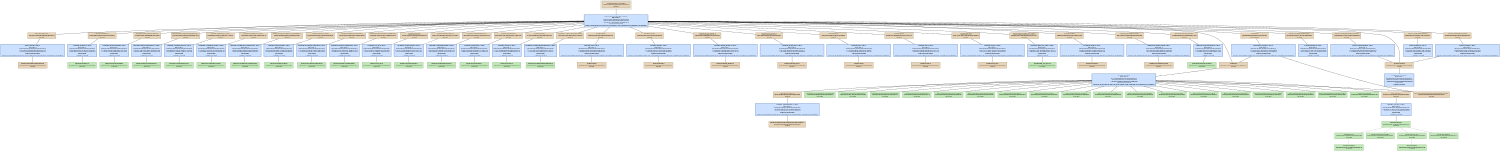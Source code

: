 digraph KerberosFramework {
   size = "10.000000,8.500000";
   concentrate = false;

   node [ shape = box, style = filled, color = "0.3 0.5 0.6", fillcolor = "0.3 0.2 0.9", fontname = "Monaco", fontsize = "9" ];
   n00001 [ label = "Default/Kerberos.framework\n2a7df5f7f71a405ae4d27d62a5b72b79\nMissing", color = "0.1 0.5 0.5", fillcolor = "0.1 0.2 0.9", peripheries = 3 ];
   n00002 [ label = "Resources/Info.plist\n24975ec3475da4fb3d02e80ad37fe31e\nMissing", color = "0.1 0.5 0.5", fillcolor = "0.1 0.2 0.9" ];
   n00003 [ label = "KerberosFramework.build/Info.plist\n00000000000000000000000000000000\nMissing", color = "0.1 0.5 0.5", fillcolor = "0.1 0.2 0.9" ];
   n00004 [ label = "Headers/Kerberos.h\n05e550b8eccbcb73ca6f754149200427\nMissing", color = "0.1 0.5 0.5", fillcolor = "0.1 0.2 0.9" ];
   n00005 [ label = "Kerberos/Kerberos.h\n0000000043975cdb00000000000006de\nUpToDate" ];
   n00006 [ label = "PrivateHeaders/KerberosDebug.h\n51adacc32e401e8bdfd0ff6726158fc6\nMissing", color = "0.1 0.5 0.5", fillcolor = "0.1 0.2 0.9" ];
   n00007 [ label = "Kerberos/KerberosDebug.h\n0000000043975cde0000000000000f40\nUpToDate" ];
   n00008 [ label = "PrivateHeaders/KerberosPreferences.h\nc4d73d17dec39c8586627b9e05ea135d\nMissing", color = "0.1 0.5 0.5", fillcolor = "0.1 0.2 0.9" ];
   n00009 [ label = "Kerberos/KerberosPreferences.h\n0000000043975cdf0000000000001284\nUpToDate" ];
   n00010 [ label = "Headers/CredentialsCache.h\n6c0a8f9685cc87b09138a45e111d6541\nMissing", color = "0.1 0.5 0.5", fillcolor = "0.1 0.2 0.9" ];
   n00011 [ label = "Kerberos/CredentialsCache.h\n0000000043975cdb0000000000004673\nUpToDate" ];
   n00012 [ label = "Headers/CredentialsCache2.h\n775084f4f27cb7ec47b4123eb7a64143\nMissing", color = "0.1 0.5 0.5", fillcolor = "0.1 0.2 0.9" ];
   n00013 [ label = "Kerberos/CredentialsCache2.h\n0000000043975cdb00000000000019c7\nUpToDate" ];
   n00014 [ label = "PrivateHeaders/CredentialsCacheInternal.h\nbab6243ade76f0b8b41480f0628345bf\nMissing", color = "0.1 0.5 0.5", fillcolor = "0.1 0.2 0.9" ];
   n00015 [ label = "Kerberos/CredentialsCacheInternal.h\n0000000043975cdb0000000000000868\nUpToDate" ];
   n00016 [ label = "Headers/KerberosLogin.h\n647fa3a606056b697706eb878a34d826\nMissing", color = "0.1 0.5 0.5", fillcolor = "0.1 0.2 0.9" ];
   n00017 [ label = "Kerberos/KerberosLogin.h\n0000000043975cde0000000000004660\nUpToDate" ];
   n00018 [ label = "Headers/KLPrincipalTranslation.h\n1355b230fe1edcd82c9a5cd9a8c9002b\nMissing", color = "0.1 0.5 0.5", fillcolor = "0.1 0.2 0.9" ];
   n00019 [ label = "Kerberos/KLPrincipalTranslation.h\n0000000043975cde0000000000000c6b\nUpToDate" ];
   n00020 [ label = "PrivateHeaders/KerberosLoginPrivate.h\naa6da98199273ac46871df8da27c0c26\nMissing", color = "0.1 0.5 0.5", fillcolor = "0.1 0.2 0.9" ];
   n00021 [ label = "Kerberos/KerberosLoginPrivate.h\n0000000043975cde00000000000015ce\nUpToDate" ];
   n00022 [ label = "Headers/com_err.h\nc007659c8c05c638440e27ff5cd695cb\nMissing", color = "0.1 0.5 0.5", fillcolor = "0.1 0.2 0.9" ];
   n00023 [ label = "Kerberos/com_err.h\n0000000043975cde0000000000000d3d\nUpToDate" ];
   n00024 [ label = "Headers/KClientCompat.h\n667817ce240a5df42355cd81536777b2\nMissing", color = "0.1 0.5 0.5", fillcolor = "0.1 0.2 0.9" ];
   n00025 [ label = "Kerberos/KClientCompat.h\n0000000043975cdb0000000000001a25\nUpToDate" ];
   n00026 [ label = "Headers/KClientDeprecated.h\n99e189447a51d03aab152a1e0a653122\nMissing", color = "0.1 0.5 0.5", fillcolor = "0.1 0.2 0.9" ];
   n00027 [ label = "Kerberos/KClientDeprecated.h\n0000000043975cdb00000000000014cc\nUpToDate" ];
   n00028 [ label = "Headers/KClientTypes.h\ne4887cd959441ed08902931cc9bd155e\nMissing", color = "0.1 0.5 0.5", fillcolor = "0.1 0.2 0.9" ];
   n00029 [ label = "Kerberos/KClientTypes.h\n0000000043975cdb0000000000000ad6\nUpToDate" ];
   n00030 [ label = "Headers/KClient.h\n779cf1ecdb0d40520d098d42f4acb218\nMissing", color = "0.1 0.5 0.5", fillcolor = "0.1 0.2 0.9" ];
   n00031 [ label = "Kerberos/KClient.h\n0000000043975cdb0000000000001f23\nUpToDate" ];
   n00032 [ label = "Headers/KLLoginLogoutNotification.h\n1e7b518bc9335cfee2ecf85512a95cfc\nMissing", color = "0.1 0.5 0.5", fillcolor = "0.1 0.2 0.9" ];
   n00033 [ label = "Kerberos/KLLoginLogoutNotification.h\n0000000043975cde0000000000000a60\nUpToDate" ];
   n00034 [ label = "Headers/des.h\n04b6fd05406e25b470dfbc8e9b50c85d\nMissing", color = "0.1 0.5 0.5", fillcolor = "0.1 0.2 0.9" ];
   n00035 [ label = "Kerberos/des.h\n00000000000000000000000000000000\nMissing", color = "0.1 0.5 0.5", fillcolor = "0.1 0.2 0.9" ];
   n00036 [ label = "Headers/gssapi.h\n128362e72b441627cb0ce4578fcadf07\nMissing", color = "0.1 0.5 0.5", fillcolor = "0.1 0.2 0.9" ];
   n00037 [ label = "Kerberos/gssapi.h\n00000000000000000000000000000000\nMissing", color = "0.1 0.5 0.5", fillcolor = "0.1 0.2 0.9" ];
   n00038 [ label = "Headers/gssapi_generic.h\n7a08954e212edf885da16f5ca2c2f624\nMissing", color = "0.1 0.5 0.5", fillcolor = "0.1 0.2 0.9" ];
   n00039 [ label = "Kerberos/gssapi_generic.h\n00000000000000000000000000000000\nMissing", color = "0.1 0.5 0.5", fillcolor = "0.1 0.2 0.9" ];
   n00040 [ label = "Headers/gssapi_krb5.h\nb41e1eec8029fbc245045b1e4ff2ff70\nMissing", color = "0.1 0.5 0.5", fillcolor = "0.1 0.2 0.9" ];
   n00041 [ label = "Kerberos/gssapi_krb5.h\n00000000000000000000000000000000\nMissing", color = "0.1 0.5 0.5", fillcolor = "0.1 0.2 0.9" ];
   n00042 [ label = "Headers/krb.h\n1726f40504e3ff6734f903c4f1aa8cfa\nMissing", color = "0.1 0.5 0.5", fillcolor = "0.1 0.2 0.9" ];
   n00043 [ label = "Kerberos/krb.h\n00000000000000000000000000000000\nMissing", color = "0.1 0.5 0.5", fillcolor = "0.1 0.2 0.9" ];
   n00044 [ label = "Headers/krb5.h\na009b591649bd02b5aec6307cca27125\nMissing", color = "0.1 0.5 0.5", fillcolor = "0.1 0.2 0.9" ];
   n00045 [ label = "Kerberos/krb5.h\n00000000000000000000000000000000\nMissing", color = "0.1 0.5 0.5", fillcolor = "0.1 0.2 0.9" ];
   n00046 [ label = "Headers/krb_err.h\nb8211423142f512fe47d223c954acb03\nMissing", color = "0.1 0.5 0.5", fillcolor = "0.1 0.2 0.9" ];
   n00047 [ label = "Kerberos/krb_err.h\n00000000000000000000000000000000\nMissing", color = "0.1 0.5 0.5", fillcolor = "0.1 0.2 0.9" ];
   n00048 [ label = "PrivateHeaders/pkinit_cert_store.h\n34468e37c3d1383288d59ad101b23777\nMissing", color = "0.1 0.5 0.5", fillcolor = "0.1 0.2 0.9" ];
   n00049 [ label = "include/pkinit_cert_store.h\n0000000043975cdf0000000000000f2b\nUpToDate" ];
   n00050 [ label = "Headers/profile.h\ne6abf907ba59b6c2d94365cb96e124f8\nMissing", color = "0.1 0.5 0.5", fillcolor = "0.1 0.2 0.9" ];
   n00051 [ label = "Kerberos/profile.h\n00000000000000000000000000000000\nMissing", color = "0.1 0.5 0.5", fillcolor = "0.1 0.2 0.9" ];
   n00052 [ label = "English.lproj/InfoPlist.strings\nef914329e394cea5f0e6d62e79f56e0a\nMissing", color = "0.1 0.5 0.5", fillcolor = "0.1 0.2 0.9" ];
   n00053 [ label = "English.lproj/InfoPlist.strings\n00000000000000000000000000000000\nMissing", color = "0.1 0.5 0.5", fillcolor = "0.1 0.2 0.9" ];
   n00054 [ label = "Resources/edu.mit.Kerberos\nc31fbde52b2ba31ecaafea28ffb11e78\nMissing", color = "0.1 0.5 0.5", fillcolor = "0.1 0.2 0.9" ];
   n00055 [ label = "Preferences/edu.mit.Kerberos\n0000000043975cdb00000000000002e2\nUpToDate" ];
   n00056 [ label = "ppc/FSpUtils.o\n360b30317238cef5050994e8a0999b78\nMissing", color = "0.1 0.5 0.5", fillcolor = "0.1 0.2 0.9" ];
   n00057 [ label = "Sources/FSpUtils.c\n0000000043975cdb0000000000001c6c\nUpToDate" ];
   n00058 [ label = "ppc/ExportPointers.o\nea3c63b3db2dfc326d7aaec68ad69882\nMissing", color = "0.1 0.5 0.5", fillcolor = "0.1 0.2 0.9" ];
   n00059 [ label = "KerberosFramework.intermediates/ExportPointers.c\n00000000000000000000000000000000\nMissing", color = "0.1 0.5 0.5", fillcolor = "0.1 0.2 0.9" ];
   n00060 [ label = "A/Kerberos\na676693190f87ca4644555815bdb4a3a\nMissing", color = "0.1 0.5 0.5", fillcolor = "0.1 0.2 0.9" ];
   n00061 [ label = "Frameworks/CoreFoundation.framework[C]\n00000000435ae2fb00000000000000ee\nUpToDate" ];
   n00062 [ label = "Frameworks/Security.framework[C]\n00000000435ae31d00000000000000ee\nUpToDate" ];
   n00063 [ label = "Frameworks/CoreServices.framework[C]\n00000000435ae2fb0000000000000154\nUpToDate" ];
   n00064 [ label = "Frameworks/System.framework[C]\n00000000435ae2f50000000000000110\nUpToDate" ];
   n00065 [ label = "BuiltProducts/libKerberosErrors.a[C]\n00000000000000000000000000000000\nUpToDate" ];
   n00066 [ label = "BuiltProducts/libCredentialsCache.a[C]\n00000000000000000000000000000000\nUpToDate" ];
   n00067 [ label = "BuiltProducts/libGSS.a[C]\n00000000000000000000000000000000\nUpToDate" ];
   n00068 [ label = "BuiltProducts/libKClient.a[C]\n00000000000000000000000000000000\nUpToDate" ];
   n00069 [ label = "BuiltProducts/libKerberos4.a[C]\n00000000000000000000000000000000\nUpToDate" ];
   n00070 [ label = "BuiltProducts/libKerberos5.a[C]\n00000000000000000000000000000000\nUpToDate" ];
   n00071 [ label = "BuiltProducts/libKerberosDebug.a[C]\n00000000000000000000000000000000\nUpToDate" ];
   n00072 [ label = "BuiltProducts/libKerberosDES.a[C]\n00000000000000000000000000000000\nUpToDate" ];
   n00073 [ label = "BuiltProducts/libKerberosIPC.a[C]\n00000000000000000000000000000000\nUpToDate" ];
   n00074 [ label = "BuiltProducts/libKerberosLogin.a[C]\n00000000000000000000000000000000\nUpToDate" ];
   n00075 [ label = "BuiltProducts/libKerberosPreferences.a[C]\n00000000000000000000000000000000\nUpToDate" ];
   n00076 [ label = "BuiltProducts/libKerberosProfile.a[C]\n00000000000000000000000000000000\nUpToDate" ];
   n00077 [ label = "BuiltProducts/libKerberosWrappers.a[C]\n00000000000000000000000000000000\nUpToDate" ];
   n00078 [ label = "lib/libresolv.dylib[C]\n00000000435ae32a000000000004c1b8\nUpToDate" ];
   n00079 [ label = "KerberosFramework.intermediates/Kerberos.pbexp\n00000000000000000000000000000000\nMissing", color = "0.1 0.5 0.5", fillcolor = "0.1 0.2 0.9" ];
   n00080 [ label = "Versions/Current\n4d6826bc3d34c9723bf0266ed4905b82\nMissing", color = "0.1 0.5 0.5", fillcolor = "0.1 0.2 0.9" ];
   n00081 [ label = "Kerberos.framework/Resources\n7a5252d475972a213216ac4cdfa33b05\nMissing", color = "0.1 0.5 0.5", fillcolor = "0.1 0.2 0.9" ];
   n00082 [ label = "Kerberos.framework/Headers\n0e802af58aa6af834020cfefeb8b585b\nMissing", color = "0.1 0.5 0.5", fillcolor = "0.1 0.2 0.9" ];
   n00083 [ label = "Kerberos.framework/PrivateHeaders\n915b9b99b9316456616d6e1dbff635a0\nMissing", color = "0.1 0.5 0.5", fillcolor = "0.1 0.2 0.9" ];
   n00084 [ label = "Kerberos.framework/Kerberos\nf83f9f3e57063e7d6d471daf1350f647\nMissing", color = "0.1 0.5 0.5", fillcolor = "0.1 0.2 0.9" ];
   n00085 [ label = "<A/Kerberos>\n6748aa2efb893ea686e3521a990fc4e7\nDepsUpdated", color = "0.1 0.5 0.5", fillcolor = "0.1 0.2 0.9", style = "filled,dashed" ];
   n00086 [ label = "include/limits.h\n0000000043765f840000000000000d8e\nUpToDate" ];
   n00087 [ label = "Kerberos/KerberosDebug.h\n0000000043975cde0000000000000f40\nUpToDate" ];
   n00088 [ label = "Kerberos/com_err.h\n0000000043975cde0000000000000d3d\nUpToDate" ];
   n00089 [ label = "Kerberos/FSpUtils.h\n0000000043975cdb0000000000000172\nUpToDate" ];
   n00090 [ label = "include/syslimits.h\n0000000043765e16000000000000014a\nUpToDate" ];
   n00091 [ label = "include/stdarg.h\n0000000043765d7e00000000000010d9\nUpToDate" ];

   node [ shape = box, style = "filled,bold", color = "0.7 0.5 0.7", fillcolor = "0.7 0.2 1.0", fontname = "Monaco", fontsize = "9" ];
   c00001 [ label = "PBXCp Info.plist <wt:0>\nwaitCount: 0\n00000000000000000000000000000000\n^ 24975ec3475da4fb3d02e80ad37fe31e\n= 24975ec3475da4fb3d02e80ad37fe31e\nIndirectlyNeedsToRun\nNeeds to run because at least one of the inputs to the command are scheduled to be updated.", color = "0.6 0.5 0.7", fillcolor = "0.6 0.2 1.0" ];
   c00002 [ label = "CpHeader Kerberos.h <wt:2>\nwaitCount: 0\n00000000000000000000000000000000\n^ 05e550b8eccbcb73ca6f754149200427\n= 05e550b8eccbcb73ca6f754149200427\nNeedsToRun\n1 output is missing", color = "0.6 0.5 0.7", fillcolor = "0.6 0.2 1.0" ];
   c00003 [ label = "CpHeader KerberosDebug.h <wt:2>\nwaitCount: 0\n00000000000000000000000000000000\n^ 51adacc32e401e8bdfd0ff6726158fc6\n= 51adacc32e401e8bdfd0ff6726158fc6\nNeedsToRun\n1 output is missing", color = "0.6 0.5 0.7", fillcolor = "0.6 0.2 1.0" ];
   c00004 [ label = "CpHeader KerberosPreferences.h <wt:2>\nwaitCount: 0\n00000000000000000000000000000000\n^ c4d73d17dec39c8586627b9e05ea135d\n= c4d73d17dec39c8586627b9e05ea135d\nNeedsToRun\n1 output is missing", color = "0.6 0.5 0.7", fillcolor = "0.6 0.2 1.0" ];
   c00005 [ label = "CpHeader CredentialsCache.h <wt:2>\nwaitCount: 0\n00000000000000000000000000000000\n^ 6c0a8f9685cc87b09138a45e111d6541\n= 6c0a8f9685cc87b09138a45e111d6541\nNeedsToRun\n1 output is missing", color = "0.6 0.5 0.7", fillcolor = "0.6 0.2 1.0" ];
   c00006 [ label = "CpHeader CredentialsCache2.h <wt:2>\nwaitCount: 0\n00000000000000000000000000000000\n^ 775084f4f27cb7ec47b4123eb7a64143\n= 775084f4f27cb7ec47b4123eb7a64143\nNeedsToRun\n1 output is missing", color = "0.6 0.5 0.7", fillcolor = "0.6 0.2 1.0" ];
   c00007 [ label = "CpHeader CredentialsCacheInternal.h <wt:2>\nwaitCount: 0\n00000000000000000000000000000000\n^ bab6243ade76f0b8b41480f0628345bf\n= bab6243ade76f0b8b41480f0628345bf\nNeedsToRun\n1 output is missing", color = "0.6 0.5 0.7", fillcolor = "0.6 0.2 1.0" ];
   c00008 [ label = "CpHeader KerberosLogin.h <wt:2>\nwaitCount: 0\n00000000000000000000000000000000\n^ 647fa3a606056b697706eb878a34d826\n= 647fa3a606056b697706eb878a34d826\nNeedsToRun\n1 output is missing", color = "0.6 0.5 0.7", fillcolor = "0.6 0.2 1.0" ];
   c00009 [ label = "CpHeader KLPrincipalTranslation.h <wt:2>\nwaitCount: 0\n00000000000000000000000000000000\n^ 1355b230fe1edcd82c9a5cd9a8c9002b\n= 1355b230fe1edcd82c9a5cd9a8c9002b\nNeedsToRun\n1 output is missing", color = "0.6 0.5 0.7", fillcolor = "0.6 0.2 1.0" ];
   c00010 [ label = "CpHeader KerberosLoginPrivate.h <wt:2>\nwaitCount: 0\n00000000000000000000000000000000\n^ aa6da98199273ac46871df8da27c0c26\n= aa6da98199273ac46871df8da27c0c26\nNeedsToRun\n1 output is missing", color = "0.6 0.5 0.7", fillcolor = "0.6 0.2 1.0" ];
   c00011 [ label = "CpHeader com_err.h <wt:2>\nwaitCount: 0\n00000000000000000000000000000000\n^ c007659c8c05c638440e27ff5cd695cb\n= c007659c8c05c638440e27ff5cd695cb\nNeedsToRun\n1 output is missing", color = "0.6 0.5 0.7", fillcolor = "0.6 0.2 1.0" ];
   c00012 [ label = "CpHeader KClientCompat.h <wt:2>\nwaitCount: 0\n00000000000000000000000000000000\n^ 667817ce240a5df42355cd81536777b2\n= 667817ce240a5df42355cd81536777b2\nNeedsToRun\n1 output is missing", color = "0.6 0.5 0.7", fillcolor = "0.6 0.2 1.0" ];
   c00013 [ label = "CpHeader KClientDeprecated.h <wt:2>\nwaitCount: 0\n00000000000000000000000000000000\n^ 99e189447a51d03aab152a1e0a653122\n= 99e189447a51d03aab152a1e0a653122\nNeedsToRun\n1 output is missing", color = "0.6 0.5 0.7", fillcolor = "0.6 0.2 1.0" ];
   c00014 [ label = "CpHeader KClientTypes.h <wt:2>\nwaitCount: 0\n00000000000000000000000000000000\n^ e4887cd959441ed08902931cc9bd155e\n= e4887cd959441ed08902931cc9bd155e\nNeedsToRun\n1 output is missing", color = "0.6 0.5 0.7", fillcolor = "0.6 0.2 1.0" ];
   c00015 [ label = "CpHeader KClient.h <wt:2>\nwaitCount: 0\n00000000000000000000000000000000\n^ 779cf1ecdb0d40520d098d42f4acb218\n= 779cf1ecdb0d40520d098d42f4acb218\nNeedsToRun\n1 output is missing", color = "0.6 0.5 0.7", fillcolor = "0.6 0.2 1.0" ];
   c00016 [ label = "CpHeader KLLoginLogoutNotification.h <wt:2>\nwaitCount: 0\n00000000000000000000000000000000\n^ 1e7b518bc9335cfee2ecf85512a95cfc\n= 1e7b518bc9335cfee2ecf85512a95cfc\nNeedsToRun\n1 output is missing", color = "0.6 0.5 0.7", fillcolor = "0.6 0.2 1.0" ];
   c00017 [ label = "CpHeader des.h <wt:2>\nwaitCount: 0\n00000000000000000000000000000000\n^ 04b6fd05406e25b470dfbc8e9b50c85d\n= 04b6fd05406e25b470dfbc8e9b50c85d\nIndirectlyNeedsToRun\nNeeds to run because at least one of the inputs to the command are scheduled to be updated.", color = "0.6 0.5 0.7", fillcolor = "0.6 0.2 1.0" ];
   c00018 [ label = "CpHeader gssapi.h <wt:2>\nwaitCount: 0\n00000000000000000000000000000000\n^ 128362e72b441627cb0ce4578fcadf07\n= 128362e72b441627cb0ce4578fcadf07\nIndirectlyNeedsToRun\nNeeds to run because at least one of the inputs to the command are scheduled to be updated.", color = "0.6 0.5 0.7", fillcolor = "0.6 0.2 1.0" ];
   c00019 [ label = "CpHeader gssapi_generic.h <wt:2>\nwaitCount: 0\n00000000000000000000000000000000\n^ 7a08954e212edf885da16f5ca2c2f624\n= 7a08954e212edf885da16f5ca2c2f624\nIndirectlyNeedsToRun\nNeeds to run because at least one of the inputs to the command are scheduled to be updated.", color = "0.6 0.5 0.7", fillcolor = "0.6 0.2 1.0" ];
   c00020 [ label = "CpHeader gssapi_krb5.h <wt:2>\nwaitCount: 0\n00000000000000000000000000000000\n^ b41e1eec8029fbc245045b1e4ff2ff70\n= b41e1eec8029fbc245045b1e4ff2ff70\nIndirectlyNeedsToRun\nNeeds to run because at least one of the inputs to the command are scheduled to be updated.", color = "0.6 0.5 0.7", fillcolor = "0.6 0.2 1.0" ];
   c00021 [ label = "CpHeader krb.h <wt:2>\nwaitCount: 0\n00000000000000000000000000000000\n^ 1726f40504e3ff6734f903c4f1aa8cfa\n= 1726f40504e3ff6734f903c4f1aa8cfa\nIndirectlyNeedsToRun\nNeeds to run because at least one of the inputs to the command are scheduled to be updated.", color = "0.6 0.5 0.7", fillcolor = "0.6 0.2 1.0" ];
   c00022 [ label = "CpHeader krb5.h <wt:2>\nwaitCount: 0\n00000000000000000000000000000000\n^ a009b591649bd02b5aec6307cca27125\n= a009b591649bd02b5aec6307cca27125\nIndirectlyNeedsToRun\nNeeds to run because at least one of the inputs to the command are scheduled to be updated.", color = "0.6 0.5 0.7", fillcolor = "0.6 0.2 1.0" ];
   c00023 [ label = "CpHeader krb_err.h <wt:2>\nwaitCount: 0\n00000000000000000000000000000000\n^ b8211423142f512fe47d223c954acb03\n= b8211423142f512fe47d223c954acb03\nIndirectlyNeedsToRun\nNeeds to run because at least one of the inputs to the command are scheduled to be updated.", color = "0.6 0.5 0.7", fillcolor = "0.6 0.2 1.0" ];
   c00024 [ label = "CpHeader pkinit_cert_store.h <wt:2>\nwaitCount: 0\n00000000000000000000000000000000\n^ 34468e37c3d1383288d59ad101b23777\n= 34468e37c3d1383288d59ad101b23777\nNeedsToRun\n1 output is missing", color = "0.6 0.5 0.7", fillcolor = "0.6 0.2 1.0" ];
   c00025 [ label = "CpHeader profile.h <wt:2>\nwaitCount: 0\n00000000000000000000000000000000\n^ e6abf907ba59b6c2d94365cb96e124f8\n= e6abf907ba59b6c2d94365cb96e124f8\nIndirectlyNeedsToRun\nNeeds to run because at least one of the inputs to the command are scheduled to be updated.", color = "0.6 0.5 0.7", fillcolor = "0.6 0.2 1.0" ];
   c00026 [ label = "CpResource InfoPlist.strings <wt:4>\nwaitCount: 0\n00000000000000000000000000000000\n^ ef914329e394cea5f0e6d62e79f56e0a\n= ef914329e394cea5f0e6d62e79f56e0a\nIndirectlyNeedsToRun\nNeeds to run because at least one of the inputs to the command are scheduled to be updated.", color = "0.6 0.5 0.7", fillcolor = "0.6 0.2 1.0" ];
   c00027 [ label = "CpResource edu.mit.Kerberos <wt:4>\nwaitCount: 0\n00000000000000000000000000000000\n^ c31fbde52b2ba31ecaafea28ffb11e78\n= c31fbde52b2ba31ecaafea28ffb11e78\nNeedsToRun\n1 output is missing", color = "0.6 0.5 0.7", fillcolor = "0.6 0.2 1.0" ];
   c00028 [ label = "CompileC FSpUtils.o <wt:6>\nwaitCount: 0\n0000000043765cec000000000000037e\n^ 360b3031314e9219050994e8a0999806\n= 360b30317238cef5050994e8a0999b78\nNeedsToRun\n1 output is missing", color = "0.6 0.5 0.7", fillcolor = "0.6 0.2 1.0" ];
   c00029 [ label = "CompileC ExportPointers.o <wt:6>\nwaitCount: 0\n00000000000000000000000000000000\n^ ea3c63b3db2dfc326d7aaec68ad69882\n= ea3c63b3db2dfc326d7aaec68ad69882\nIndirectlyNeedsToRun\nNeeds to run because at least one of the inputs to the command are scheduled to be updated.", color = "0.6 0.5 0.7", fillcolor = "0.6 0.2 1.0" ];
   c00030 [ label = "Ld Kerberos <wt:6>\nwaitCount: 0\ndc375382ea4fd00568733a2e2a4bc206\n^ 7a413ab37ab7aca10c366faf7190883c\n= a676693190f87ca4644555815bdb4a3a\nIndirectlyNeedsToRun\nNeeds to run because at least one of the inputs to the command are scheduled to be updated.", color = "0.6 0.5 0.7", fillcolor = "0.6 0.2 1.0" ];
   c00031 [ label = "SymLink Current <wt:0>\nwaitCount: 0\n00000000000000000000000000000000\n^ 4d6826bc3d34c9723bf0266ed4905b82\n= 4d6826bc3d34c9723bf0266ed4905b82\nNeedsToRun\n1 output is missing", color = "0.6 0.5 0.7", fillcolor = "0.6 0.2 1.0" ];
   c00032 [ label = "SymLink Resources <wt:0>\nwaitCount: 0\n00000000000000000000000000000000\n^ 7a5252d475972a213216ac4cdfa33b05\n= 7a5252d475972a213216ac4cdfa33b05\nNeedsToRun\n1 output is missing", color = "0.6 0.5 0.7", fillcolor = "0.6 0.2 1.0" ];
   c00033 [ label = "SymLink Headers <wt:0>\nwaitCount: 0\n4d6826bc3d34c9723bf0266ed4905b82\n^ 43e80c49b79266f17bd0e9813f1b03d9\n= 0e802af58aa6af834020cfefeb8b585b\nIndirectlyNeedsToRun\nNeeds to run because at least one of the inputs to the command are scheduled to be updated.", color = "0.6 0.5 0.7", fillcolor = "0.6 0.2 1.0" ];
   c00034 [ label = "SymLink PrivateHeaders <wt:0>\nwaitCount: 0\n4d6826bc3d34c9723bf0266ed4905b82\n^ dc33bd258405ad245a9d48736b666e22\n= 915b9b99b9316456616d6e1dbff635a0\nIndirectlyNeedsToRun\nNeeds to run because at least one of the inputs to the command are scheduled to be updated.", color = "0.6 0.5 0.7", fillcolor = "0.6 0.2 1.0" ];
   c00035 [ label = "SymLink Kerberos <wt:18>\nwaitCount: 0\n00000000000000000000000000000000\n^ f83f9f3e57063e7d6d471daf1350f647\n= f83f9f3e57063e7d6d471daf1350f647\nNeedsToRun\n1 output is missing", color = "0.6 0.5 0.7", fillcolor = "0.6 0.2 1.0" ];
   c00036 [ label = "EditSymbols Kerberos <wt:19>\nwaitCount: 0\na676693190f87ca4644555815bdb4a3a\n^ c13ec31f6b714202e2a6079bc2d48edd\n= 6748aa2efb893ea686e3521a990fc4e7\nIndirectlyNeedsToRun\nNeeds to run because at least one of the inputs to the command are scheduled to be updated.", color = "0.6 0.5 0.7", fillcolor = "0.6 0.2 1.0" ];
   c00037 [ label = "Touch Kerberos.framework <wt:20>\nwaitCount: 0\n99f9392ac8a19db9a001e5e8dbf1e68a\n^ b384ccdd3fbbdde344d3988a7e46cdf3\n= 2a7df5f7f71a405ae4d27d62a5b72b79\nIndirectlyNeedsToRun\nNeeds to run because at least one of the inputs to the command are scheduled to be updated.", color = "0.6 0.5 0.7", fillcolor = "0.6 0.2 1.0" ];

   edge [ style = solid, color = black, arrowhead = none, arrowtail = normal ];
   n00001 -> { c00037 };
   n00002 -> { c00001 };
   n00004 -> { c00002 };
   n00006 -> { c00003 };
   n00008 -> { c00004 };
   n00010 -> { c00005 };
   n00012 -> { c00006 };
   n00014 -> { c00007 };
   n00016 -> { c00008 };
   n00018 -> { c00009 };
   n00020 -> { c00010 };
   n00022 -> { c00011 };
   n00024 -> { c00012 };
   n00026 -> { c00013 };
   n00028 -> { c00014 };
   n00030 -> { c00015 };
   n00032 -> { c00016 };
   n00034 -> { c00017 };
   n00036 -> { c00018 };
   n00038 -> { c00019 };
   n00040 -> { c00020 };
   n00042 -> { c00021 };
   n00044 -> { c00022 };
   n00046 -> { c00023 };
   n00048 -> { c00024 };
   n00050 -> { c00025 };
   n00052 -> { c00026 };
   n00054 -> { c00027 };
   n00056 -> { c00028 };
   n00058 -> { c00029 };
   n00060 -> { c00030 };
   n00080 -> { c00031 };
   n00081 -> { c00032 };
   n00082 -> { c00033 };
   n00083 -> { c00034 };
   n00084 -> { c00035 };
   n00085 -> { c00036 };
   c00001 -> { n00003 };
   c00002 -> { n00005 n00005 };
   c00003 -> { n00007 n00007 };
   c00004 -> { n00009 n00009 };
   c00005 -> { n00011 n00011 };
   c00006 -> { n00013 n00013 };
   c00007 -> { n00015 n00015 };
   c00008 -> { n00017 n00017 };
   c00009 -> { n00019 n00019 };
   c00010 -> { n00021 n00021 };
   c00011 -> { n00023 n00023 };
   c00012 -> { n00025 n00025 };
   c00013 -> { n00027 n00027 };
   c00014 -> { n00029 n00029 };
   c00015 -> { n00031 n00031 };
   c00016 -> { n00033 n00033 };
   c00017 -> { n00035 n00035 };
   c00018 -> { n00037 n00037 };
   c00019 -> { n00039 n00039 };
   c00020 -> { n00041 n00041 };
   c00021 -> { n00043 n00043 };
   c00022 -> { n00045 n00045 };
   c00023 -> { n00047 n00047 };
   c00024 -> { n00049 n00049 };
   c00025 -> { n00051 n00051 };
   c00026 -> { n00053 n00053 };
   c00027 -> { n00055 n00055 };
   c00028 -> { n00057 };
   c00029 -> { n00059 };
   c00030 -> { n00056 n00058 n00061 n00062 n00063 n00064 n00065 n00066 n00067 n00068 n00069 n00070 n00071 n00072 n00073 n00074 n00075 n00076 n00077 n00078 n00079 };
   c00033 -> { n00080 };
   c00034 -> { n00080 };
   c00036 -> { n00060 n00079 };
   c00037 -> { n00002 n00004 n00004 n00006 n00006 n00008 n00008 n00010 n00010 n00012 n00012 n00014 n00014 n00016 n00016 n00018 n00018 n00020 n00020 n00022 n00022 n00024 n00024 n00026 n00026 n00028 n00028 n00030 n00030 n00032 n00032 n00034 n00034 n00036 n00036 n00038 n00038 n00040 n00040 n00042 n00042 n00044 n00044 n00046 n00046 n00048 n00048 n00050 n00050 n00052 n00054 n00060 n00080 n00081 n00082 n00083 n00084 n00085 };

   edge [ style = solid, color = gray60, arrowhead = none, arrowtail = normal ];
   n00057 -> { n00086 n00087 n00088 n00089 };
   n00086 -> { n00090 };
   n00088 -> { n00091 };
}

